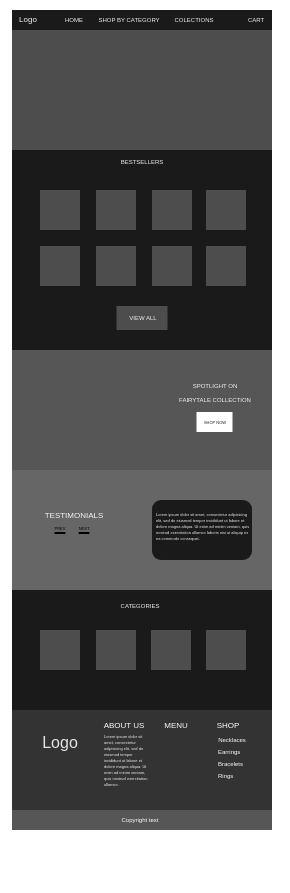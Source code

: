 <mxfile version="23.1.6" type="device">
  <diagram name="Page-1" id="Yf-f4svTu6EkYCENZoVJ">
    <mxGraphModel dx="318" dy="213" grid="1" gridSize="10" guides="1" tooltips="1" connect="1" arrows="1" fold="1" page="1" pageScale="1" pageWidth="827" pageHeight="1169" math="0" shadow="0">
      <root>
        <mxCell id="0" />
        <mxCell id="1" parent="0" />
        <mxCell id="3g2hXZAhS3rrBAWU3Zbx-1" value="" style="rounded=0;whiteSpace=wrap;html=1;strokeColor=none;fillColor=none;" vertex="1" parent="1">
          <mxGeometry x="390" y="80" width="130" height="440" as="geometry" />
        </mxCell>
        <mxCell id="3g2hXZAhS3rrBAWU3Zbx-2" value="" style="rounded=0;whiteSpace=wrap;html=1;fillColor=#1A1A1A;strokeColor=none;" vertex="1" parent="1">
          <mxGeometry x="390" y="80" width="130" height="10" as="geometry" />
        </mxCell>
        <mxCell id="3g2hXZAhS3rrBAWU3Zbx-3" value="&lt;font style=&quot;font-size: 4px;&quot; color=&quot;#f5f5f6&quot;&gt;Logo&lt;/font&gt;" style="text;html=1;align=center;verticalAlign=middle;whiteSpace=wrap;rounded=0;" vertex="1" parent="1">
          <mxGeometry x="388" y="82" width="20" as="geometry" />
        </mxCell>
        <mxCell id="3g2hXZAhS3rrBAWU3Zbx-4" value="&lt;font style=&quot;&quot; color=&quot;#f5f5f6&quot;&gt;&lt;font style=&quot;font-size: 3px;&quot;&gt;HOME&lt;/font&gt;&lt;br&gt;&lt;/font&gt;" style="text;html=1;align=center;verticalAlign=middle;whiteSpace=wrap;rounded=0;" vertex="1" parent="1">
          <mxGeometry x="411" y="82" width="20" as="geometry" />
        </mxCell>
        <mxCell id="3g2hXZAhS3rrBAWU3Zbx-5" value="&lt;font style=&quot;font-size: 3px;&quot; color=&quot;#f5f5f6&quot;&gt;SHOP BY CATEGORY&lt;br&gt;&lt;br&gt;&lt;/font&gt;" style="text;html=1;align=center;verticalAlign=middle;whiteSpace=wrap;rounded=0;" vertex="1" parent="1">
          <mxGeometry x="406" y="89" width="85" as="geometry" />
        </mxCell>
        <mxCell id="3g2hXZAhS3rrBAWU3Zbx-6" value="&lt;font style=&quot;&quot; color=&quot;#f5f5f6&quot;&gt;&lt;font style=&quot;font-size: 3px;&quot;&gt;COLECTIONS&lt;/font&gt;&lt;br&gt;&lt;/font&gt;" style="text;html=1;align=center;verticalAlign=middle;whiteSpace=wrap;rounded=0;" vertex="1" parent="1">
          <mxGeometry x="471" y="82" width="20" as="geometry" />
        </mxCell>
        <mxCell id="3g2hXZAhS3rrBAWU3Zbx-9" value="&lt;font style=&quot;&quot; color=&quot;#f5f5f6&quot;&gt;&lt;font style=&quot;font-size: 3px;&quot;&gt;CART&lt;/font&gt;&lt;br&gt;&lt;/font&gt;" style="text;html=1;align=center;verticalAlign=middle;whiteSpace=wrap;rounded=0;" vertex="1" parent="1">
          <mxGeometry x="502" y="82" width="20" as="geometry" />
        </mxCell>
        <mxCell id="3g2hXZAhS3rrBAWU3Zbx-10" value="" style="rounded=0;whiteSpace=wrap;html=1;strokeColor=none;fillColor=#4D4D4D;" vertex="1" parent="1">
          <mxGeometry x="390" y="90" width="130" height="60" as="geometry" />
        </mxCell>
        <mxCell id="3g2hXZAhS3rrBAWU3Zbx-13" value="" style="rounded=0;whiteSpace=wrap;html=1;strokeColor=none;fillColor=#1A1A1A;" vertex="1" parent="1">
          <mxGeometry x="390" y="150" width="130" height="60" as="geometry" />
        </mxCell>
        <mxCell id="3g2hXZAhS3rrBAWU3Zbx-15" value="&lt;font style=&quot;&quot; color=&quot;#f5f5f6&quot;&gt;&lt;span style=&quot;font-size: 3px;&quot;&gt;BESTSELLERS&lt;/span&gt;&lt;br&gt;&lt;/font&gt;" style="text;html=1;align=center;verticalAlign=middle;whiteSpace=wrap;rounded=0;" vertex="1" parent="1">
          <mxGeometry x="445" y="153" width="20" as="geometry" />
        </mxCell>
        <mxCell id="3g2hXZAhS3rrBAWU3Zbx-16" value="" style="rounded=0;whiteSpace=wrap;html=1;strokeColor=none;fillColor=#1A1A1A;" vertex="1" parent="1">
          <mxGeometry x="390" y="210" width="130" height="60" as="geometry" />
        </mxCell>
        <mxCell id="3g2hXZAhS3rrBAWU3Zbx-17" value="" style="whiteSpace=wrap;html=1;aspect=fixed;strokeColor=none;fillColor=#4D4D4D;" vertex="1" parent="1">
          <mxGeometry x="404" y="170" width="20" height="20" as="geometry" />
        </mxCell>
        <mxCell id="3g2hXZAhS3rrBAWU3Zbx-18" value="" style="whiteSpace=wrap;html=1;aspect=fixed;strokeColor=none;fillColor=#4D4D4D;" vertex="1" parent="1">
          <mxGeometry x="432" y="170" width="20" height="20" as="geometry" />
        </mxCell>
        <mxCell id="3g2hXZAhS3rrBAWU3Zbx-19" value="" style="whiteSpace=wrap;html=1;aspect=fixed;strokeColor=none;fillColor=#4D4D4D;" vertex="1" parent="1">
          <mxGeometry x="460" y="170" width="20" height="20" as="geometry" />
        </mxCell>
        <mxCell id="3g2hXZAhS3rrBAWU3Zbx-20" value="" style="whiteSpace=wrap;html=1;aspect=fixed;strokeColor=none;fillColor=#4D4D4D;" vertex="1" parent="1">
          <mxGeometry x="487" y="170" width="20" height="20" as="geometry" />
        </mxCell>
        <mxCell id="3g2hXZAhS3rrBAWU3Zbx-22" value="" style="whiteSpace=wrap;html=1;aspect=fixed;strokeColor=none;fillColor=#4D4D4D;" vertex="1" parent="1">
          <mxGeometry x="404" y="198" width="20" height="20" as="geometry" />
        </mxCell>
        <mxCell id="3g2hXZAhS3rrBAWU3Zbx-23" value="" style="whiteSpace=wrap;html=1;aspect=fixed;strokeColor=none;fillColor=#4D4D4D;" vertex="1" parent="1">
          <mxGeometry x="432" y="198" width="20" height="20" as="geometry" />
        </mxCell>
        <mxCell id="3g2hXZAhS3rrBAWU3Zbx-24" value="" style="whiteSpace=wrap;html=1;aspect=fixed;strokeColor=none;fillColor=#4D4D4D;" vertex="1" parent="1">
          <mxGeometry x="460" y="198" width="20" height="20" as="geometry" />
        </mxCell>
        <mxCell id="3g2hXZAhS3rrBAWU3Zbx-25" value="" style="whiteSpace=wrap;html=1;aspect=fixed;strokeColor=none;fillColor=#4D4D4D;" vertex="1" parent="1">
          <mxGeometry x="487" y="198" width="20" height="20" as="geometry" />
        </mxCell>
        <mxCell id="3g2hXZAhS3rrBAWU3Zbx-26" value="" style="rounded=0;whiteSpace=wrap;html=1;strokeColor=none;fillColor=#4D4D4D;" vertex="1" parent="1">
          <mxGeometry x="442.25" y="228" width="25.5" height="12" as="geometry" />
        </mxCell>
        <mxCell id="3g2hXZAhS3rrBAWU3Zbx-27" value="&lt;font color=&quot;#f5f5f6&quot; style=&quot;font-size: 3px;&quot;&gt;VIEW ALL&lt;/font&gt;" style="text;html=1;align=center;verticalAlign=middle;whiteSpace=wrap;rounded=0;" vertex="1" parent="1">
          <mxGeometry x="443.5" y="226" width="23" height="10" as="geometry" />
        </mxCell>
        <mxCell id="3g2hXZAhS3rrBAWU3Zbx-29" value="" style="rounded=0;whiteSpace=wrap;html=1;strokeColor=none;fillColor=#1A1A1A;" vertex="1" parent="1">
          <mxGeometry x="390" y="270" width="130" height="210" as="geometry" />
        </mxCell>
        <mxCell id="3g2hXZAhS3rrBAWU3Zbx-30" value="" style="rounded=0;whiteSpace=wrap;html=1;strokeColor=none;fillColor=#575657;" vertex="1" parent="1">
          <mxGeometry x="390" y="250" width="130" height="60" as="geometry" />
        </mxCell>
        <mxCell id="3g2hXZAhS3rrBAWU3Zbx-31" value="&lt;font color=&quot;#f5f5f6&quot; style=&quot;font-size: 3px;&quot;&gt;SPOTLIGHT ON&lt;br&gt;&lt;/font&gt;" style="text;html=1;align=center;verticalAlign=middle;whiteSpace=wrap;rounded=0;" vertex="1" parent="1">
          <mxGeometry x="467.75" y="260" width="47" height="10" as="geometry" />
        </mxCell>
        <mxCell id="3g2hXZAhS3rrBAWU3Zbx-32" value="&lt;font color=&quot;#f5f5f6&quot; style=&quot;font-size: 3px;&quot;&gt;FAIRYTALE COLLECTION&lt;br&gt;&lt;br&gt;&lt;/font&gt;" style="text;html=1;align=center;verticalAlign=middle;whiteSpace=wrap;rounded=0;" vertex="1" parent="1">
          <mxGeometry x="467.5" y="274" width="47" height="10" as="geometry" />
        </mxCell>
        <mxCell id="3g2hXZAhS3rrBAWU3Zbx-33" value="" style="rounded=0;whiteSpace=wrap;html=1;strokeColor=none;" vertex="1" parent="1">
          <mxGeometry x="482.25" y="281" width="18" height="10" as="geometry" />
        </mxCell>
        <mxCell id="3g2hXZAhS3rrBAWU3Zbx-34" value="&lt;font color=&quot;#1a1a1a&quot; style=&quot;font-size: 2px;&quot;&gt;SHOP NOW&lt;/font&gt;" style="text;html=1;align=center;verticalAlign=middle;whiteSpace=wrap;rounded=0;" vertex="1" parent="1">
          <mxGeometry x="479.5" y="278" width="23" height="10" as="geometry" />
        </mxCell>
        <mxCell id="3g2hXZAhS3rrBAWU3Zbx-35" value="" style="rounded=0;whiteSpace=wrap;html=1;strokeColor=none;fillColor=#666666;" vertex="1" parent="1">
          <mxGeometry x="390" y="310" width="130" height="60" as="geometry" />
        </mxCell>
        <mxCell id="3g2hXZAhS3rrBAWU3Zbx-38" value="" style="rounded=1;whiteSpace=wrap;html=1;strokeColor=none;fillColor=#1A1A1A;" vertex="1" parent="1">
          <mxGeometry x="460" y="325" width="50" height="30" as="geometry" />
        </mxCell>
        <mxCell id="3g2hXZAhS3rrBAWU3Zbx-39" value="&lt;font style=&quot;font-size: 4px;&quot; color=&quot;#f5f5f6&quot;&gt;TESTIMONIALS&lt;/font&gt;" style="text;html=1;align=center;verticalAlign=middle;whiteSpace=wrap;rounded=0;" vertex="1" parent="1">
          <mxGeometry x="401" y="320" width="40" height="20" as="geometry" />
        </mxCell>
        <mxCell id="3g2hXZAhS3rrBAWU3Zbx-40" value="&lt;p style=&quot;line-height: 0%;&quot;&gt;&lt;font style=&quot;&quot;&gt;&lt;font style=&quot;font-size: 2px;&quot; color=&quot;#f5f5f6&quot;&gt;Lorem ipsum dolor sit amet, consectetur adipisicing elit, sed do eiusmod tempor incididunt ut labore et dolore magna aliqua. Ut enim ad minim veniam, quis nostrud exercitation ullamco laboris nisi ut aliquip ex ea commodo consequat.&amp;nbsp;&lt;/font&gt;&lt;br&gt;&lt;/font&gt;&lt;/p&gt;" style="text;spacingTop=-5;whiteSpace=wrap;html=1;align=left;fontSize=12;fontFamily=Helvetica;fillColor=none;strokeColor=none;" vertex="1" parent="1">
          <mxGeometry x="460" y="315" width="50" height="40" as="geometry" />
        </mxCell>
        <mxCell id="3g2hXZAhS3rrBAWU3Zbx-45" value="&lt;font style=&quot;font-size: 2px;&quot;&gt;&lt;u&gt;NEXT&lt;/u&gt;&lt;/font&gt;" style="text;html=1;align=center;verticalAlign=middle;whiteSpace=wrap;rounded=0;" vertex="1" parent="1">
          <mxGeometry x="416" y="331" width="20" height="10" as="geometry" />
        </mxCell>
        <mxCell id="3g2hXZAhS3rrBAWU3Zbx-46" value="&lt;font style=&quot;font-size: 2px;&quot;&gt;&lt;u&gt;PREV&lt;/u&gt;&lt;/font&gt;" style="text;html=1;align=center;verticalAlign=middle;whiteSpace=wrap;rounded=0;" vertex="1" parent="1">
          <mxGeometry x="404" y="331" width="20" height="10" as="geometry" />
        </mxCell>
        <mxCell id="3g2hXZAhS3rrBAWU3Zbx-47" value="" style="rounded=0;whiteSpace=wrap;html=1;strokeColor=none;fillColor=#1A1A1A;" vertex="1" parent="1">
          <mxGeometry x="390" y="370" width="130" height="60" as="geometry" />
        </mxCell>
        <mxCell id="3g2hXZAhS3rrBAWU3Zbx-48" value="&lt;font style=&quot;&quot; color=&quot;#f5f5f6&quot;&gt;&lt;span style=&quot;font-size: 3px;&quot;&gt;CATEGORIES&lt;/span&gt;&lt;br&gt;&lt;/font&gt;" style="text;html=1;align=center;verticalAlign=middle;whiteSpace=wrap;rounded=0;" vertex="1" parent="1">
          <mxGeometry x="443.5" y="375" width="20" as="geometry" />
        </mxCell>
        <mxCell id="3g2hXZAhS3rrBAWU3Zbx-49" value="" style="whiteSpace=wrap;html=1;aspect=fixed;strokeColor=none;fillColor=#4D4D4D;" vertex="1" parent="1">
          <mxGeometry x="404" y="390" width="20" height="20" as="geometry" />
        </mxCell>
        <mxCell id="3g2hXZAhS3rrBAWU3Zbx-50" value="" style="whiteSpace=wrap;html=1;aspect=fixed;strokeColor=none;fillColor=#4D4D4D;" vertex="1" parent="1">
          <mxGeometry x="432" y="390" width="20" height="20" as="geometry" />
        </mxCell>
        <mxCell id="3g2hXZAhS3rrBAWU3Zbx-51" value="" style="whiteSpace=wrap;html=1;aspect=fixed;strokeColor=none;fillColor=#4D4D4D;" vertex="1" parent="1">
          <mxGeometry x="459.5" y="390" width="20" height="20" as="geometry" />
        </mxCell>
        <mxCell id="3g2hXZAhS3rrBAWU3Zbx-52" value="" style="whiteSpace=wrap;html=1;aspect=fixed;strokeColor=none;fillColor=#4D4D4D;" vertex="1" parent="1">
          <mxGeometry x="487" y="390" width="20" height="20" as="geometry" />
        </mxCell>
        <mxCell id="3g2hXZAhS3rrBAWU3Zbx-54" value="" style="rounded=0;whiteSpace=wrap;html=1;strokeColor=none;fillColor=#333333;" vertex="1" parent="1">
          <mxGeometry x="390" y="430" width="130" height="50" as="geometry" />
        </mxCell>
        <mxCell id="3g2hXZAhS3rrBAWU3Zbx-55" value="&lt;font style=&quot;font-size: 8px;&quot; color=&quot;#e6e3e6&quot;&gt;Logo&lt;/font&gt;" style="text;html=1;align=center;verticalAlign=middle;whiteSpace=wrap;rounded=0;strokeWidth=2;" vertex="1" parent="1">
          <mxGeometry x="384" y="430" width="60" height="30" as="geometry" />
        </mxCell>
        <mxCell id="3g2hXZAhS3rrBAWU3Zbx-57" value="&lt;font color=&quot;#ffffff&quot; style=&quot;font-size: 4px;&quot;&gt;ABOUT US&lt;br&gt;&lt;/font&gt;" style="text;html=1;align=center;verticalAlign=middle;whiteSpace=wrap;rounded=0;" vertex="1" parent="1">
          <mxGeometry x="416" y="420" width="60" height="30" as="geometry" />
        </mxCell>
        <mxCell id="3g2hXZAhS3rrBAWU3Zbx-58" value="&lt;font color=&quot;#ffffff&quot; style=&quot;font-size: 4px;&quot;&gt;MENU&lt;br&gt;&lt;/font&gt;" style="text;html=1;align=center;verticalAlign=middle;whiteSpace=wrap;rounded=0;" vertex="1" parent="1">
          <mxGeometry x="442" y="420" width="60" height="30" as="geometry" />
        </mxCell>
        <mxCell id="3g2hXZAhS3rrBAWU3Zbx-59" value="&lt;font color=&quot;#ffffff&quot; style=&quot;font-size: 4px;&quot;&gt;SHOP&lt;br&gt;&lt;/font&gt;" style="text;html=1;align=center;verticalAlign=middle;whiteSpace=wrap;rounded=0;" vertex="1" parent="1">
          <mxGeometry x="467.75" y="420" width="60" height="30" as="geometry" />
        </mxCell>
        <mxCell id="3g2hXZAhS3rrBAWU3Zbx-60" value="&lt;p style=&quot;line-height: 0%;&quot;&gt;&lt;font style=&quot;&quot;&gt;&lt;font style=&quot;font-size: 2px;&quot; color=&quot;#f5f5f6&quot;&gt;Lorem ipsum dolor sit amet, consectetur adipisicing elit, sed do eiusmod tempor incididunt ut labore et dolore magna aliqua. Ut enim ad minim veniam, quis nostrud exercitation ullamco .&lt;/font&gt;&lt;br&gt;&lt;/font&gt;&lt;/p&gt;" style="text;spacingTop=-5;whiteSpace=wrap;html=1;align=left;fontSize=12;fontFamily=Helvetica;fillColor=none;strokeColor=none;" vertex="1" parent="1">
          <mxGeometry x="434" y="426" width="24" height="40" as="geometry" />
        </mxCell>
        <mxCell id="3g2hXZAhS3rrBAWU3Zbx-61" value="&lt;font style=&quot;font-size: 3px;&quot; color=&quot;#ffffff&quot;&gt;Necklaces&lt;/font&gt;" style="text;html=1;align=center;verticalAlign=middle;whiteSpace=wrap;rounded=0;" vertex="1" parent="1">
          <mxGeometry x="485" y="437" width="30" height="10" as="geometry" />
        </mxCell>
        <mxCell id="3g2hXZAhS3rrBAWU3Zbx-62" value="&lt;div style=&quot;&quot;&gt;&lt;span style=&quot;font-size: 3px; color: rgb(255, 255, 255); background-color: initial;&quot;&gt;Earrings&lt;/span&gt;&lt;/div&gt;" style="text;html=1;align=left;verticalAlign=middle;whiteSpace=wrap;rounded=0;" vertex="1" parent="1">
          <mxGeometry x="491" y="443" width="30" height="10" as="geometry" />
        </mxCell>
        <mxCell id="3g2hXZAhS3rrBAWU3Zbx-63" value="&lt;div style=&quot;&quot;&gt;&lt;span style=&quot;font-size: 3px; color: rgb(255, 255, 255); background-color: initial;&quot;&gt;Bracelets&lt;/span&gt;&lt;/div&gt;" style="text;html=1;align=left;verticalAlign=middle;whiteSpace=wrap;rounded=0;" vertex="1" parent="1">
          <mxGeometry x="491" y="449" width="30" height="10" as="geometry" />
        </mxCell>
        <mxCell id="3g2hXZAhS3rrBAWU3Zbx-64" value="&lt;div style=&quot;&quot;&gt;&lt;span style=&quot;font-size: 3px; color: rgb(255, 255, 255); background-color: initial;&quot;&gt;Rings&lt;/span&gt;&lt;/div&gt;" style="text;html=1;align=left;verticalAlign=middle;whiteSpace=wrap;rounded=0;" vertex="1" parent="1">
          <mxGeometry x="491" y="455" width="30" height="10" as="geometry" />
        </mxCell>
        <mxCell id="3g2hXZAhS3rrBAWU3Zbx-65" value="" style="rounded=0;whiteSpace=wrap;html=1;strokeColor=none;fillColor=#575657;" vertex="1" parent="1">
          <mxGeometry x="390" y="480" width="130" height="10" as="geometry" />
        </mxCell>
        <mxCell id="3g2hXZAhS3rrBAWU3Zbx-66" value="&lt;font color=&quot;#ffffff&quot; style=&quot;font-size: 3px;&quot;&gt;Copyright text&lt;/font&gt;" style="text;html=1;align=center;verticalAlign=middle;whiteSpace=wrap;rounded=0;" vertex="1" parent="1">
          <mxGeometry x="399" y="467" width="110" height="30" as="geometry" />
        </mxCell>
      </root>
    </mxGraphModel>
  </diagram>
</mxfile>
